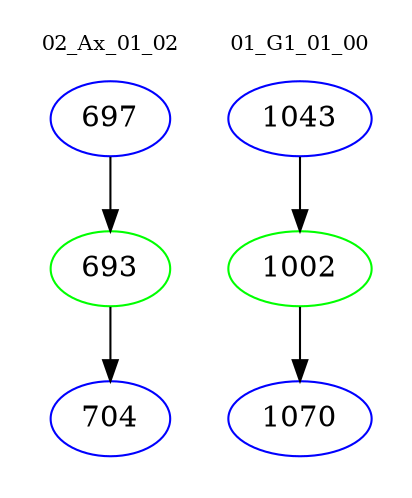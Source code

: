 digraph{
subgraph cluster_0 {
color = white
label = "02_Ax_01_02";
fontsize=10;
T0_697 [label="697", color="blue"]
T0_697 -> T0_693 [color="black"]
T0_693 [label="693", color="green"]
T0_693 -> T0_704 [color="black"]
T0_704 [label="704", color="blue"]
}
subgraph cluster_1 {
color = white
label = "01_G1_01_00";
fontsize=10;
T1_1043 [label="1043", color="blue"]
T1_1043 -> T1_1002 [color="black"]
T1_1002 [label="1002", color="green"]
T1_1002 -> T1_1070 [color="black"]
T1_1070 [label="1070", color="blue"]
}
}
